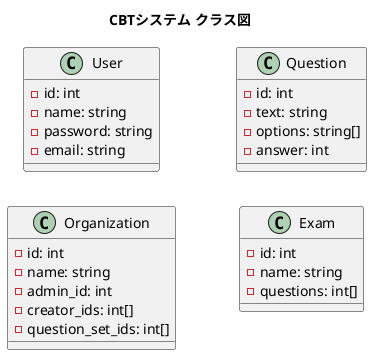 @startuml クラス図

left to right direction

title CBTシステム クラス図

class User {
  -id: int
  -name: string
  -password: string
  -email: string
}

class Organization {
  -id: int
  -name: string
  -admin_id: int
  -creator_ids: int[]
  -question_set_ids: int[]
}

class Question {
  -id: int
  -text: string
  -options: string[]
  -answer: int
}

class Exam {
  -id: int
  -name: string
  -questions: int[]
}
@enduml
